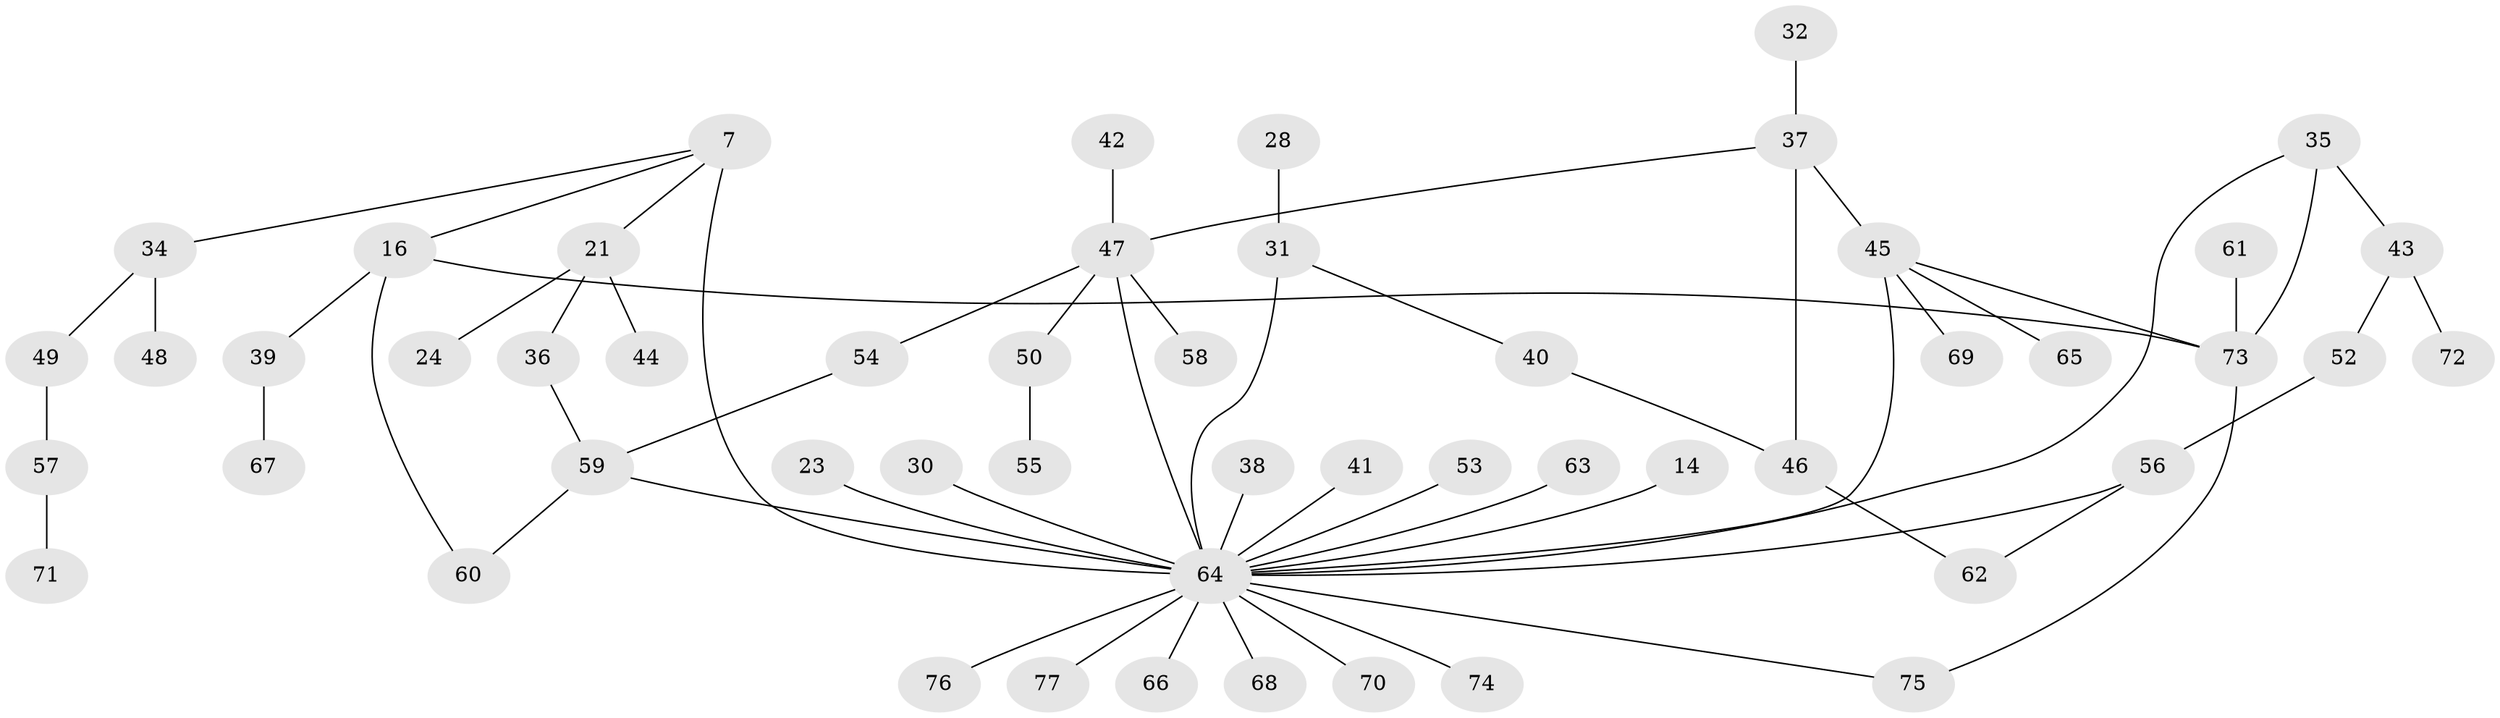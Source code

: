 // original degree distribution, {1: 0.36363636363636365, 5: 0.03896103896103896, 6: 0.03896103896103896, 3: 0.16883116883116883, 8: 0.012987012987012988, 7: 0.025974025974025976, 4: 0.14285714285714285, 2: 0.2077922077922078}
// Generated by graph-tools (version 1.1) at 2025/44/03/04/25 21:44:33]
// undirected, 53 vertices, 62 edges
graph export_dot {
graph [start="1"]
  node [color=gray90,style=filled];
  7 [super="+5"];
  14;
  16 [super="+15"];
  21;
  23;
  24;
  28;
  30;
  31 [super="+22"];
  32;
  34;
  35;
  36;
  37 [super="+11"];
  38;
  39 [super="+25"];
  40;
  41;
  42;
  43;
  44;
  45 [super="+8"];
  46;
  47 [super="+19+29"];
  48;
  49;
  50;
  52;
  53;
  54;
  55;
  56;
  57;
  58;
  59;
  60;
  61;
  62;
  63;
  64 [super="+4+26+33+27+51+17"];
  65;
  66;
  67;
  68;
  69;
  70;
  71;
  72;
  73 [super="+18"];
  74;
  75;
  76;
  77;
  7 -- 21;
  7 -- 34;
  7 -- 16 [weight=2];
  7 -- 64 [weight=5];
  14 -- 64;
  16 -- 60;
  16 -- 39 [weight=2];
  16 -- 73;
  21 -- 24;
  21 -- 36;
  21 -- 44;
  23 -- 64;
  28 -- 31;
  30 -- 64;
  31 -- 40;
  31 -- 64 [weight=2];
  32 -- 37;
  34 -- 48;
  34 -- 49;
  35 -- 43;
  35 -- 73;
  35 -- 64;
  36 -- 59;
  37 -- 47 [weight=2];
  37 -- 46;
  37 -- 45 [weight=2];
  38 -- 64;
  39 -- 67;
  40 -- 46;
  41 -- 64 [weight=2];
  42 -- 47;
  43 -- 52;
  43 -- 72;
  45 -- 65;
  45 -- 69;
  45 -- 64 [weight=2];
  45 -- 73;
  46 -- 62;
  47 -- 58;
  47 -- 64 [weight=2];
  47 -- 50;
  47 -- 54;
  49 -- 57;
  50 -- 55;
  52 -- 56;
  53 -- 64;
  54 -- 59;
  56 -- 62;
  56 -- 64 [weight=2];
  57 -- 71;
  59 -- 60;
  59 -- 64;
  61 -- 73;
  63 -- 64;
  64 -- 77;
  64 -- 70;
  64 -- 66;
  64 -- 74;
  64 -- 68;
  64 -- 75;
  64 -- 76;
  73 -- 75;
}
